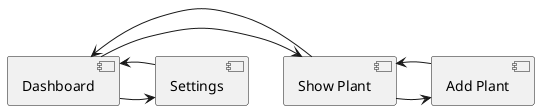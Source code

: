 @startuml

component "Dashboard" as main
component "Show Plant" as showPlants
component "Add Plant" as addPlants
component "Settings" as settingsPage

main -> showPlants
showPlants -> main
showPlants -> addPlants
addPlants -> showPlants
main -> settingsPage
settingsPage -> main

@enduml
